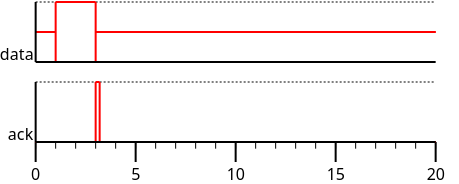<?xml version="1.0" encoding="ISO-8859-1"?>
<dia:diagram xmlns:dia="http://www.lysator.liu.se/~alla/dia/">
  <dia:layer name="Background" visible="true">
    <dia:object type="chronogram - reference" version="0" id="O0">
      <dia:attribute name="obj_pos">
        <dia:point val="5,11"/>
      </dia:attribute>
      <dia:attribute name="obj_bb">
        <dia:rectangle val="3.481,10.95;26.519,13.05"/>
      </dia:attribute>
      <dia:attribute name="elem_corner">
        <dia:point val="5,11"/>
      </dia:attribute>
      <dia:attribute name="elem_width">
        <dia:real val="20"/>
      </dia:attribute>
      <dia:attribute name="elem_height">
        <dia:real val="1"/>
      </dia:attribute>
      <dia:attribute name="start_time">
        <dia:real val="0"/>
      </dia:attribute>
      <dia:attribute name="end_time">
        <dia:real val="20"/>
      </dia:attribute>
      <dia:attribute name="time_step">
        <dia:real val="5"/>
      </dia:attribute>
      <dia:attribute name="time_lstep">
        <dia:real val="1"/>
      </dia:attribute>
      <dia:attribute name="color">
        <dia:color val="#000000"/>
      </dia:attribute>
      <dia:attribute name="main_lwidth">
        <dia:real val="0.1"/>
      </dia:attribute>
      <dia:attribute name="light_lwidth">
        <dia:real val="0.05"/>
      </dia:attribute>
      <dia:attribute name="font">
        <dia:font name="Helvetica"/>
      </dia:attribute>
      <dia:attribute name="font_size">
        <dia:real val="1"/>
      </dia:attribute>
      <dia:attribute name="font_color">
        <dia:color val="#000000"/>
      </dia:attribute>
    </dia:object>
    <dia:object type="chronogram - line" version="0" id="O1">
      <dia:attribute name="obj_pos">
        <dia:point val="5,8"/>
      </dia:attribute>
      <dia:attribute name="obj_bb">
        <dia:rectangle val="3.154,7.95;25.05,11.15"/>
      </dia:attribute>
      <dia:attribute name="elem_corner">
        <dia:point val="5,8"/>
      </dia:attribute>
      <dia:attribute name="elem_width">
        <dia:real val="20"/>
      </dia:attribute>
      <dia:attribute name="elem_height">
        <dia:real val="3"/>
      </dia:attribute>
      <dia:attribute name="name">
        <dia:string>#ack#</dia:string>
      </dia:attribute>
      <dia:attribute name="events">
        <dia:string>#@-1) @3(.2)#</dia:string>
      </dia:attribute>
      <dia:attribute name="start_time">
        <dia:real val="0"/>
      </dia:attribute>
      <dia:attribute name="end_time">
        <dia:real val="20"/>
      </dia:attribute>
      <dia:attribute name="rise_time">
        <dia:real val="0"/>
      </dia:attribute>
      <dia:attribute name="fall_time">
        <dia:real val="0"/>
      </dia:attribute>
      <dia:attribute name="multibit">
        <dia:boolean val="false"/>
      </dia:attribute>
      <dia:attribute name="data_color">
        <dia:color val="#ff0000"/>
      </dia:attribute>
      <dia:attribute name="data_lwidth">
        <dia:real val="0.1"/>
      </dia:attribute>
      <dia:attribute name="color">
        <dia:color val="#000000"/>
      </dia:attribute>
      <dia:attribute name="main_lwidth">
        <dia:real val="0.1"/>
      </dia:attribute>
      <dia:attribute name="font">
        <dia:font name="Helvetica"/>
      </dia:attribute>
      <dia:attribute name="font_size">
        <dia:real val="1"/>
      </dia:attribute>
      <dia:attribute name="font_color">
        <dia:color val="#000000"/>
      </dia:attribute>
    </dia:object>
    <dia:object type="chronogram - line" version="0" id="O2">
      <dia:attribute name="obj_pos">
        <dia:point val="5,4"/>
      </dia:attribute>
      <dia:attribute name="obj_bb">
        <dia:rectangle val="2.801,3.95;25.05,7.15"/>
      </dia:attribute>
      <dia:attribute name="elem_corner">
        <dia:point val="5,4"/>
      </dia:attribute>
      <dia:attribute name="elem_width">
        <dia:real val="20"/>
      </dia:attribute>
      <dia:attribute name="elem_height">
        <dia:real val="3"/>
      </dia:attribute>
      <dia:attribute name="name">
        <dia:string>#data#</dia:string>
      </dia:attribute>
      <dia:attribute name="events">
        <dia:string>#@-1)@1(@3)#</dia:string>
      </dia:attribute>
      <dia:attribute name="start_time">
        <dia:real val="0"/>
      </dia:attribute>
      <dia:attribute name="end_time">
        <dia:real val="20"/>
      </dia:attribute>
      <dia:attribute name="rise_time">
        <dia:real val="0"/>
      </dia:attribute>
      <dia:attribute name="fall_time">
        <dia:real val="0"/>
      </dia:attribute>
      <dia:attribute name="multibit">
        <dia:boolean val="true"/>
      </dia:attribute>
      <dia:attribute name="data_color">
        <dia:color val="#ff0000"/>
      </dia:attribute>
      <dia:attribute name="data_lwidth">
        <dia:real val="0.1"/>
      </dia:attribute>
      <dia:attribute name="color">
        <dia:color val="#000000"/>
      </dia:attribute>
      <dia:attribute name="main_lwidth">
        <dia:real val="0.1"/>
      </dia:attribute>
      <dia:attribute name="font">
        <dia:font name="Helvetica"/>
      </dia:attribute>
      <dia:attribute name="font_size">
        <dia:real val="1"/>
      </dia:attribute>
      <dia:attribute name="font_color">
        <dia:color val="#000000"/>
      </dia:attribute>
    </dia:object>
  </dia:layer>
</dia:diagram>
